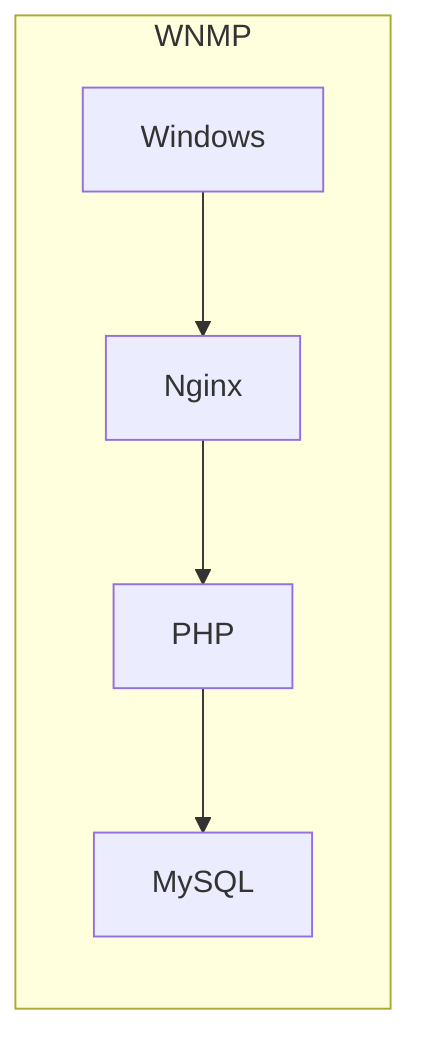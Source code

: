 flowchart LR
  subgraph WNMP
    OS[Windows] --> Web[Nginx]
    Web --> Lang[PHP]
    Lang --> DB[MySQL]
  end